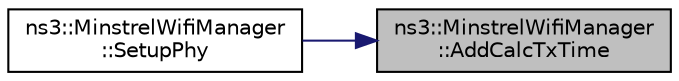digraph "ns3::MinstrelWifiManager::AddCalcTxTime"
{
 // LATEX_PDF_SIZE
  edge [fontname="Helvetica",fontsize="10",labelfontname="Helvetica",labelfontsize="10"];
  node [fontname="Helvetica",fontsize="10",shape=record];
  rankdir="RL";
  Node1 [label="ns3::MinstrelWifiManager\l::AddCalcTxTime",height=0.2,width=0.4,color="black", fillcolor="grey75", style="filled", fontcolor="black",tooltip="Add transmission time for the given mode to an internal list."];
  Node1 -> Node2 [dir="back",color="midnightblue",fontsize="10",style="solid",fontname="Helvetica"];
  Node2 [label="ns3::MinstrelWifiManager\l::SetupPhy",height=0.2,width=0.4,color="black", fillcolor="white", style="filled",URL="$classns3_1_1_minstrel_wifi_manager.html#a5aec084c45e3c7d62820a05ff49bc045",tooltip="Set up PHY associated with this device since it is the object that knows the full set of transmit rat..."];
}
